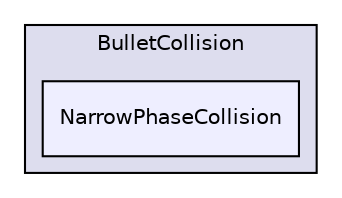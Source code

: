 digraph "bullet/bullet-2.82-r2704/src/BulletCollision/NarrowPhaseCollision" {
  compound=true
  node [ fontsize="10", fontname="Helvetica"];
  edge [ labelfontsize="10", labelfontname="Helvetica"];
  subgraph clusterdir_169d553c9f6b1b109a900f38b48f3038 {
    graph [ bgcolor="#ddddee", pencolor="black", label="BulletCollision" fontname="Helvetica", fontsize="10", URL="dir_169d553c9f6b1b109a900f38b48f3038.html"]
  dir_d10c5b1c72de459eb62ce15488ee9e95 [shape=box, label="NarrowPhaseCollision", style="filled", fillcolor="#eeeeff", pencolor="black", URL="dir_d10c5b1c72de459eb62ce15488ee9e95.html"];
  }
}
